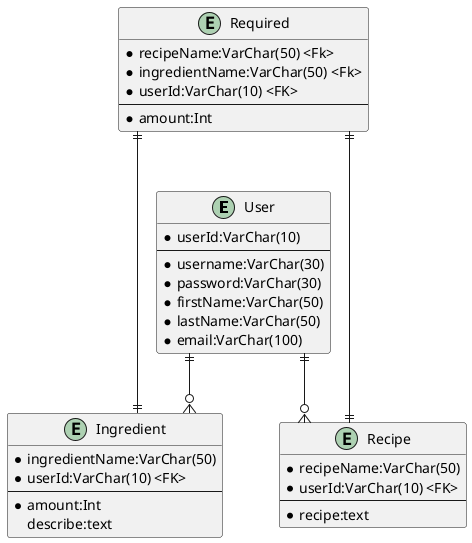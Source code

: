 @startuml

skinparam linetype polyline
skinparam linetype ortho

    entity User {
        * userId:VarChar(10)
        --
        * username:VarChar(30)
        * password:VarChar(30)
        * firstName:VarChar(50)
        * lastName:VarChar(50)
        * email:VarChar(100)
    }

    entity Ingredient {
        *ingredientName:VarChar(50)
        *userId:VarChar(10) <FK>
        --
        *amount:Int
        describe:text
    }

    entity Recipe {
        *recipeName:VarChar(50)
        *userId:VarChar(10) <FK>
        --
        *recipe:text
    }

    entity Required {
        *recipeName:VarChar(50) <Fk>
        *ingredientName:VarChar(50) <Fk>
        *userId:VarChar(10) <FK>
        --
        * amount:Int
    }

    User ||--o{ Ingredient
    User ||--o{ Recipe
    Required ||---|| Recipe
    Required ||---|| Ingredient

@enduml